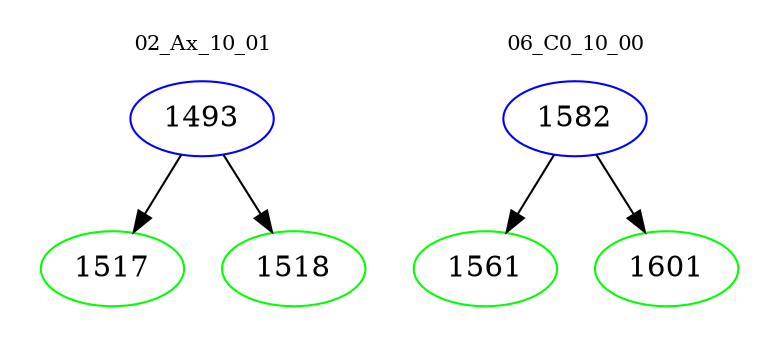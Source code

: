 digraph{
subgraph cluster_0 {
color = white
label = "02_Ax_10_01";
fontsize=10;
T0_1493 [label="1493", color="blue"]
T0_1493 -> T0_1517 [color="black"]
T0_1517 [label="1517", color="green"]
T0_1493 -> T0_1518 [color="black"]
T0_1518 [label="1518", color="green"]
}
subgraph cluster_1 {
color = white
label = "06_C0_10_00";
fontsize=10;
T1_1582 [label="1582", color="blue"]
T1_1582 -> T1_1561 [color="black"]
T1_1561 [label="1561", color="green"]
T1_1582 -> T1_1601 [color="black"]
T1_1601 [label="1601", color="green"]
}
}
